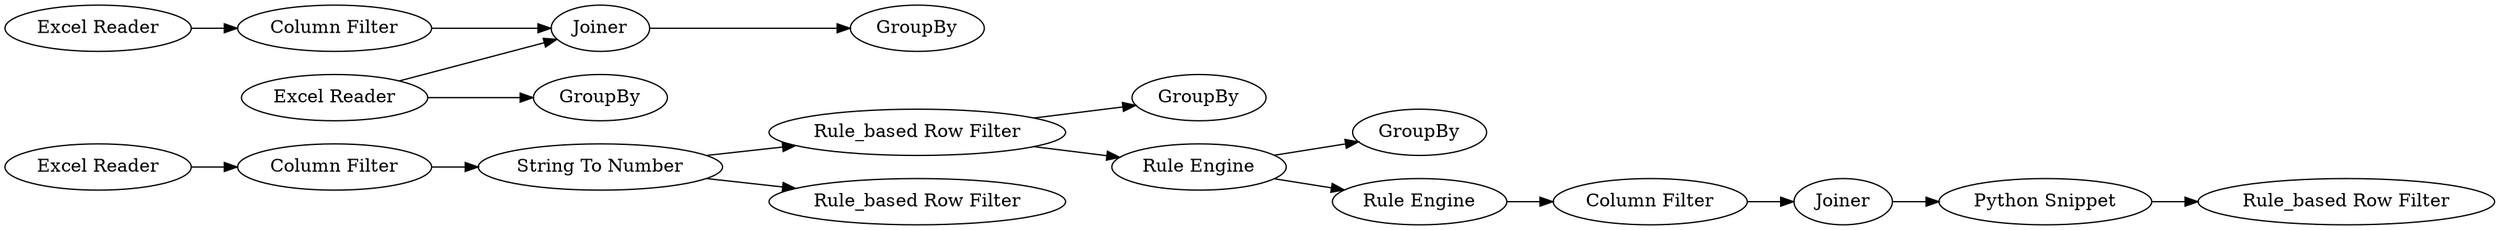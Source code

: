 digraph {
	"-4330557952942374520_326" [label="Rule_based Row Filter"]
	"-4330557952942374520_70" [label="Rule_based Row Filter"]
	"-4330557952942374520_3" [label=GroupBy]
	"-4330557952942374520_324" [label=Joiner]
	"-4330557952942374520_322" [label="Column Filter"]
	"-4330557952942374520_1" [label="Excel Reader"]
	"-4330557952942374520_325" [label="Python Snippet"]
	"-4330557952942374520_66" [label="String To Number"]
	"-4330557952942374520_4" [label="Excel Reader"]
	"-4330557952942374520_67" [label="Rule_based Row Filter"]
	"-4330557952942374520_7" [label=GroupBy]
	"-4330557952942374520_71" [label=GroupBy]
	"-4330557952942374520_5" [label="Excel Reader"]
	"-4330557952942374520_68" [label="Rule Engine"]
	"-4330557952942374520_65" [label="Column Filter"]
	"-4330557952942374520_19" [label=Joiner]
	"-4330557952942374520_69" [label="Rule Engine"]
	"-4330557952942374520_6" [label=GroupBy]
	"-4330557952942374520_2" [label="Column Filter"]
	"-4330557952942374520_66" -> "-4330557952942374520_67"
	"-4330557952942374520_65" -> "-4330557952942374520_19"
	"-4330557952942374520_70" -> "-4330557952942374520_68"
	"-4330557952942374520_4" -> "-4330557952942374520_65"
	"-4330557952942374520_322" -> "-4330557952942374520_324"
	"-4330557952942374520_66" -> "-4330557952942374520_70"
	"-4330557952942374520_2" -> "-4330557952942374520_66"
	"-4330557952942374520_5" -> "-4330557952942374520_6"
	"-4330557952942374520_70" -> "-4330557952942374520_3"
	"-4330557952942374520_68" -> "-4330557952942374520_71"
	"-4330557952942374520_1" -> "-4330557952942374520_2"
	"-4330557952942374520_68" -> "-4330557952942374520_69"
	"-4330557952942374520_69" -> "-4330557952942374520_322"
	"-4330557952942374520_5" -> "-4330557952942374520_19"
	"-4330557952942374520_19" -> "-4330557952942374520_7"
	"-4330557952942374520_324" -> "-4330557952942374520_325"
	"-4330557952942374520_325" -> "-4330557952942374520_326"
	rankdir=LR
}
